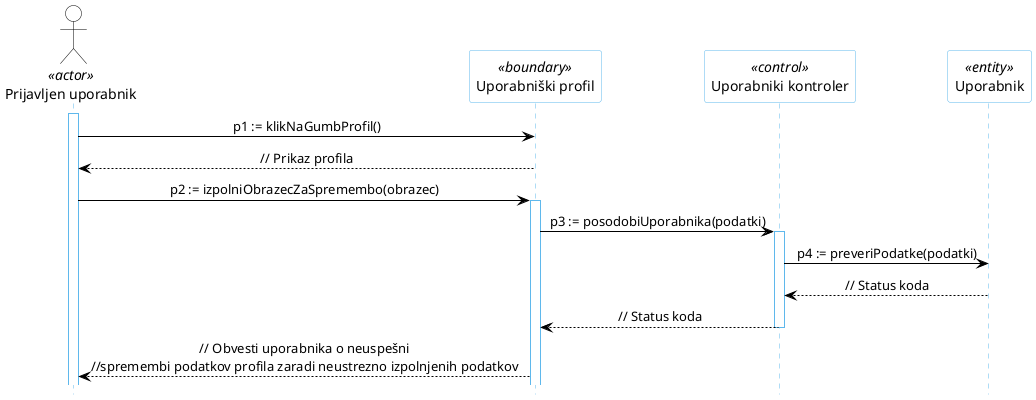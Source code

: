 @startuml
hide footbox

skinparam backgroundcolor transparent
skinparam defaultTextAlignment center
skinparam actorBorderColor black
skinparam actorBackgroundColor white
skinparam arrowColor black
skinparam sequenceLifeLineBorderColor #5FB8EC
skinparam sequenceParticipantBorderColor #5FB8EC
skinparam sequenceParticipantBackgroundColor white

actor "Prijavljen uporabnik" AS U1 <<actor>>

participant "Uporabniški profil" as R5 <<boundary>>
participant "Uporabniki kontroler" as R2 <<control>>
participant "Uporabnik" as R4 <<entity>>

activate U1
U1 -> R5: p1 := klikNaGumbProfil()
R5 --> U1: // Prikaz profila
U1 -> R5: p2 := izpolniObrazecZaSpremembo(obrazec)
activate R5
R5 -> R2: p3 := posodobiUporabnika(podatki)
activate R2
R2 -> R4: p4 := preveriPodatke(podatki)
R4 --> R2: // Status koda
R2 --> R5: // Status koda
deactivate R2
R5 --> U1: // Obvesti uporabnika o neuspešni\n//spremembi podatkov profila zaradi neustrezno izpolnjenih podatkov
@enduml